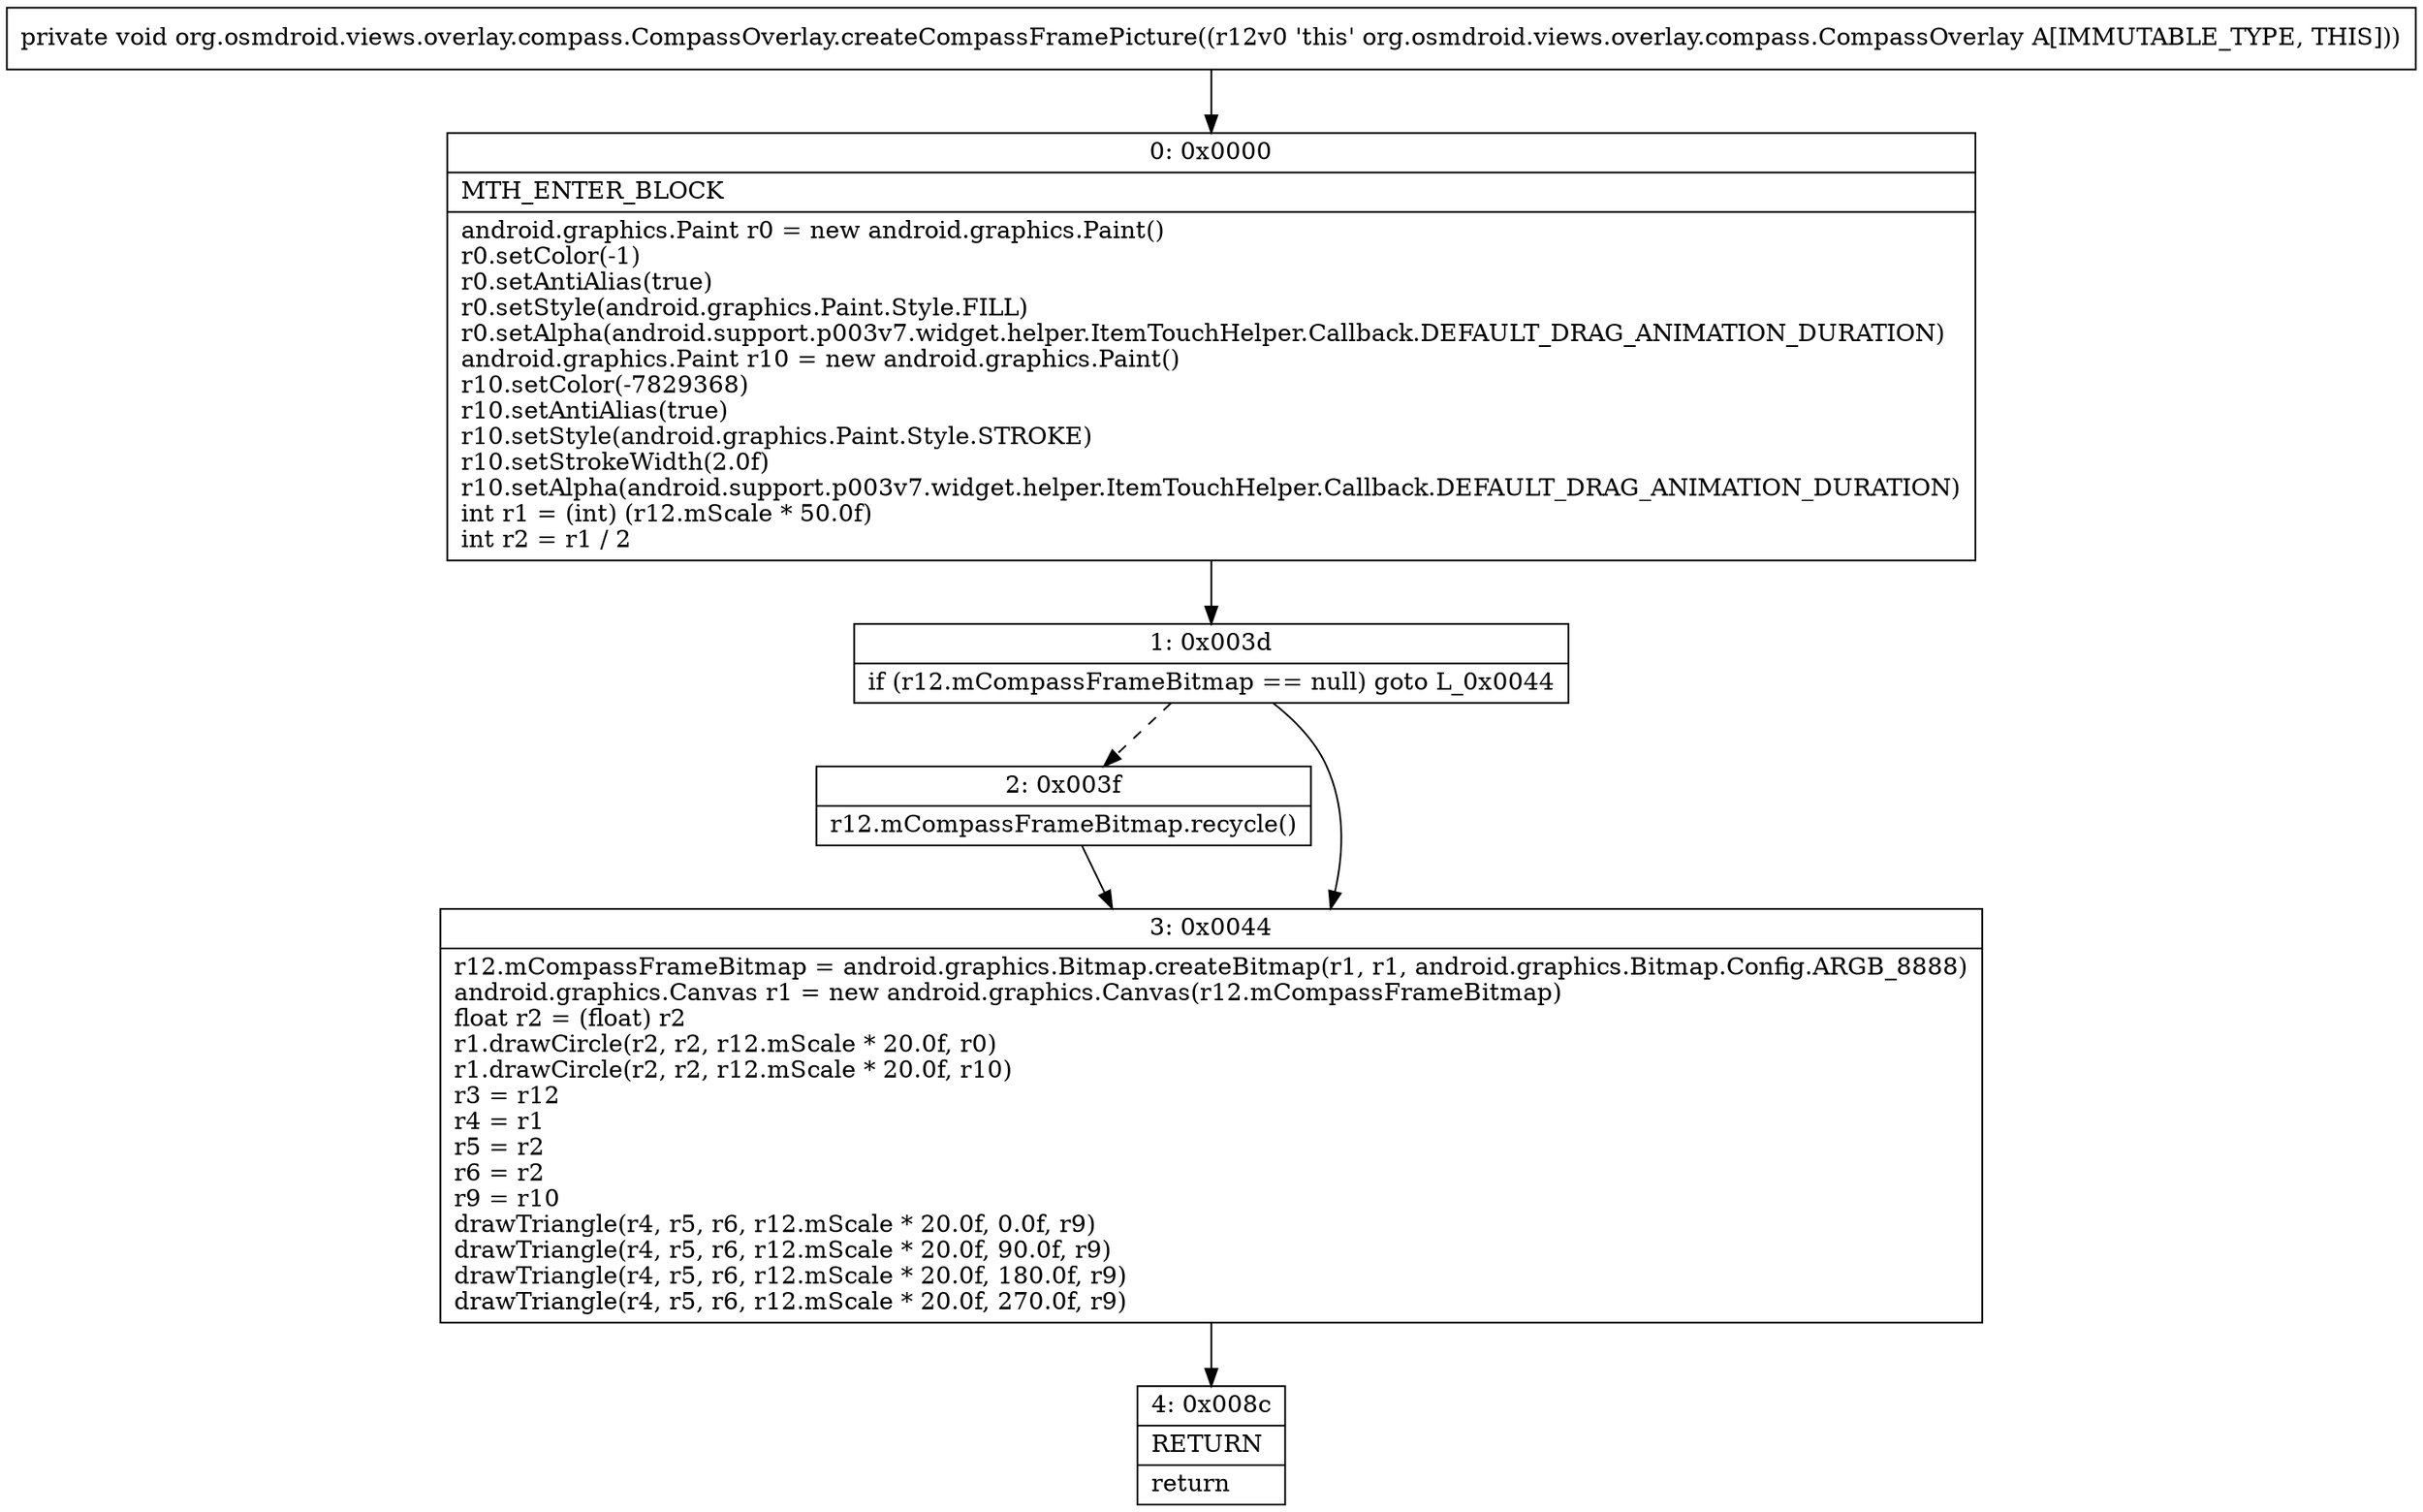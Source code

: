 digraph "CFG fororg.osmdroid.views.overlay.compass.CompassOverlay.createCompassFramePicture()V" {
Node_0 [shape=record,label="{0\:\ 0x0000|MTH_ENTER_BLOCK\l|android.graphics.Paint r0 = new android.graphics.Paint()\lr0.setColor(\-1)\lr0.setAntiAlias(true)\lr0.setStyle(android.graphics.Paint.Style.FILL)\lr0.setAlpha(android.support.p003v7.widget.helper.ItemTouchHelper.Callback.DEFAULT_DRAG_ANIMATION_DURATION)\landroid.graphics.Paint r10 = new android.graphics.Paint()\lr10.setColor(\-7829368)\lr10.setAntiAlias(true)\lr10.setStyle(android.graphics.Paint.Style.STROKE)\lr10.setStrokeWidth(2.0f)\lr10.setAlpha(android.support.p003v7.widget.helper.ItemTouchHelper.Callback.DEFAULT_DRAG_ANIMATION_DURATION)\lint r1 = (int) (r12.mScale * 50.0f)\lint r2 = r1 \/ 2\l}"];
Node_1 [shape=record,label="{1\:\ 0x003d|if (r12.mCompassFrameBitmap == null) goto L_0x0044\l}"];
Node_2 [shape=record,label="{2\:\ 0x003f|r12.mCompassFrameBitmap.recycle()\l}"];
Node_3 [shape=record,label="{3\:\ 0x0044|r12.mCompassFrameBitmap = android.graphics.Bitmap.createBitmap(r1, r1, android.graphics.Bitmap.Config.ARGB_8888)\landroid.graphics.Canvas r1 = new android.graphics.Canvas(r12.mCompassFrameBitmap)\lfloat r2 = (float) r2\lr1.drawCircle(r2, r2, r12.mScale * 20.0f, r0)\lr1.drawCircle(r2, r2, r12.mScale * 20.0f, r10)\lr3 = r12\lr4 = r1\lr5 = r2\lr6 = r2\lr9 = r10\ldrawTriangle(r4, r5, r6, r12.mScale * 20.0f, 0.0f, r9)\ldrawTriangle(r4, r5, r6, r12.mScale * 20.0f, 90.0f, r9)\ldrawTriangle(r4, r5, r6, r12.mScale * 20.0f, 180.0f, r9)\ldrawTriangle(r4, r5, r6, r12.mScale * 20.0f, 270.0f, r9)\l}"];
Node_4 [shape=record,label="{4\:\ 0x008c|RETURN\l|return\l}"];
MethodNode[shape=record,label="{private void org.osmdroid.views.overlay.compass.CompassOverlay.createCompassFramePicture((r12v0 'this' org.osmdroid.views.overlay.compass.CompassOverlay A[IMMUTABLE_TYPE, THIS])) }"];
MethodNode -> Node_0;
Node_0 -> Node_1;
Node_1 -> Node_2[style=dashed];
Node_1 -> Node_3;
Node_2 -> Node_3;
Node_3 -> Node_4;
}

